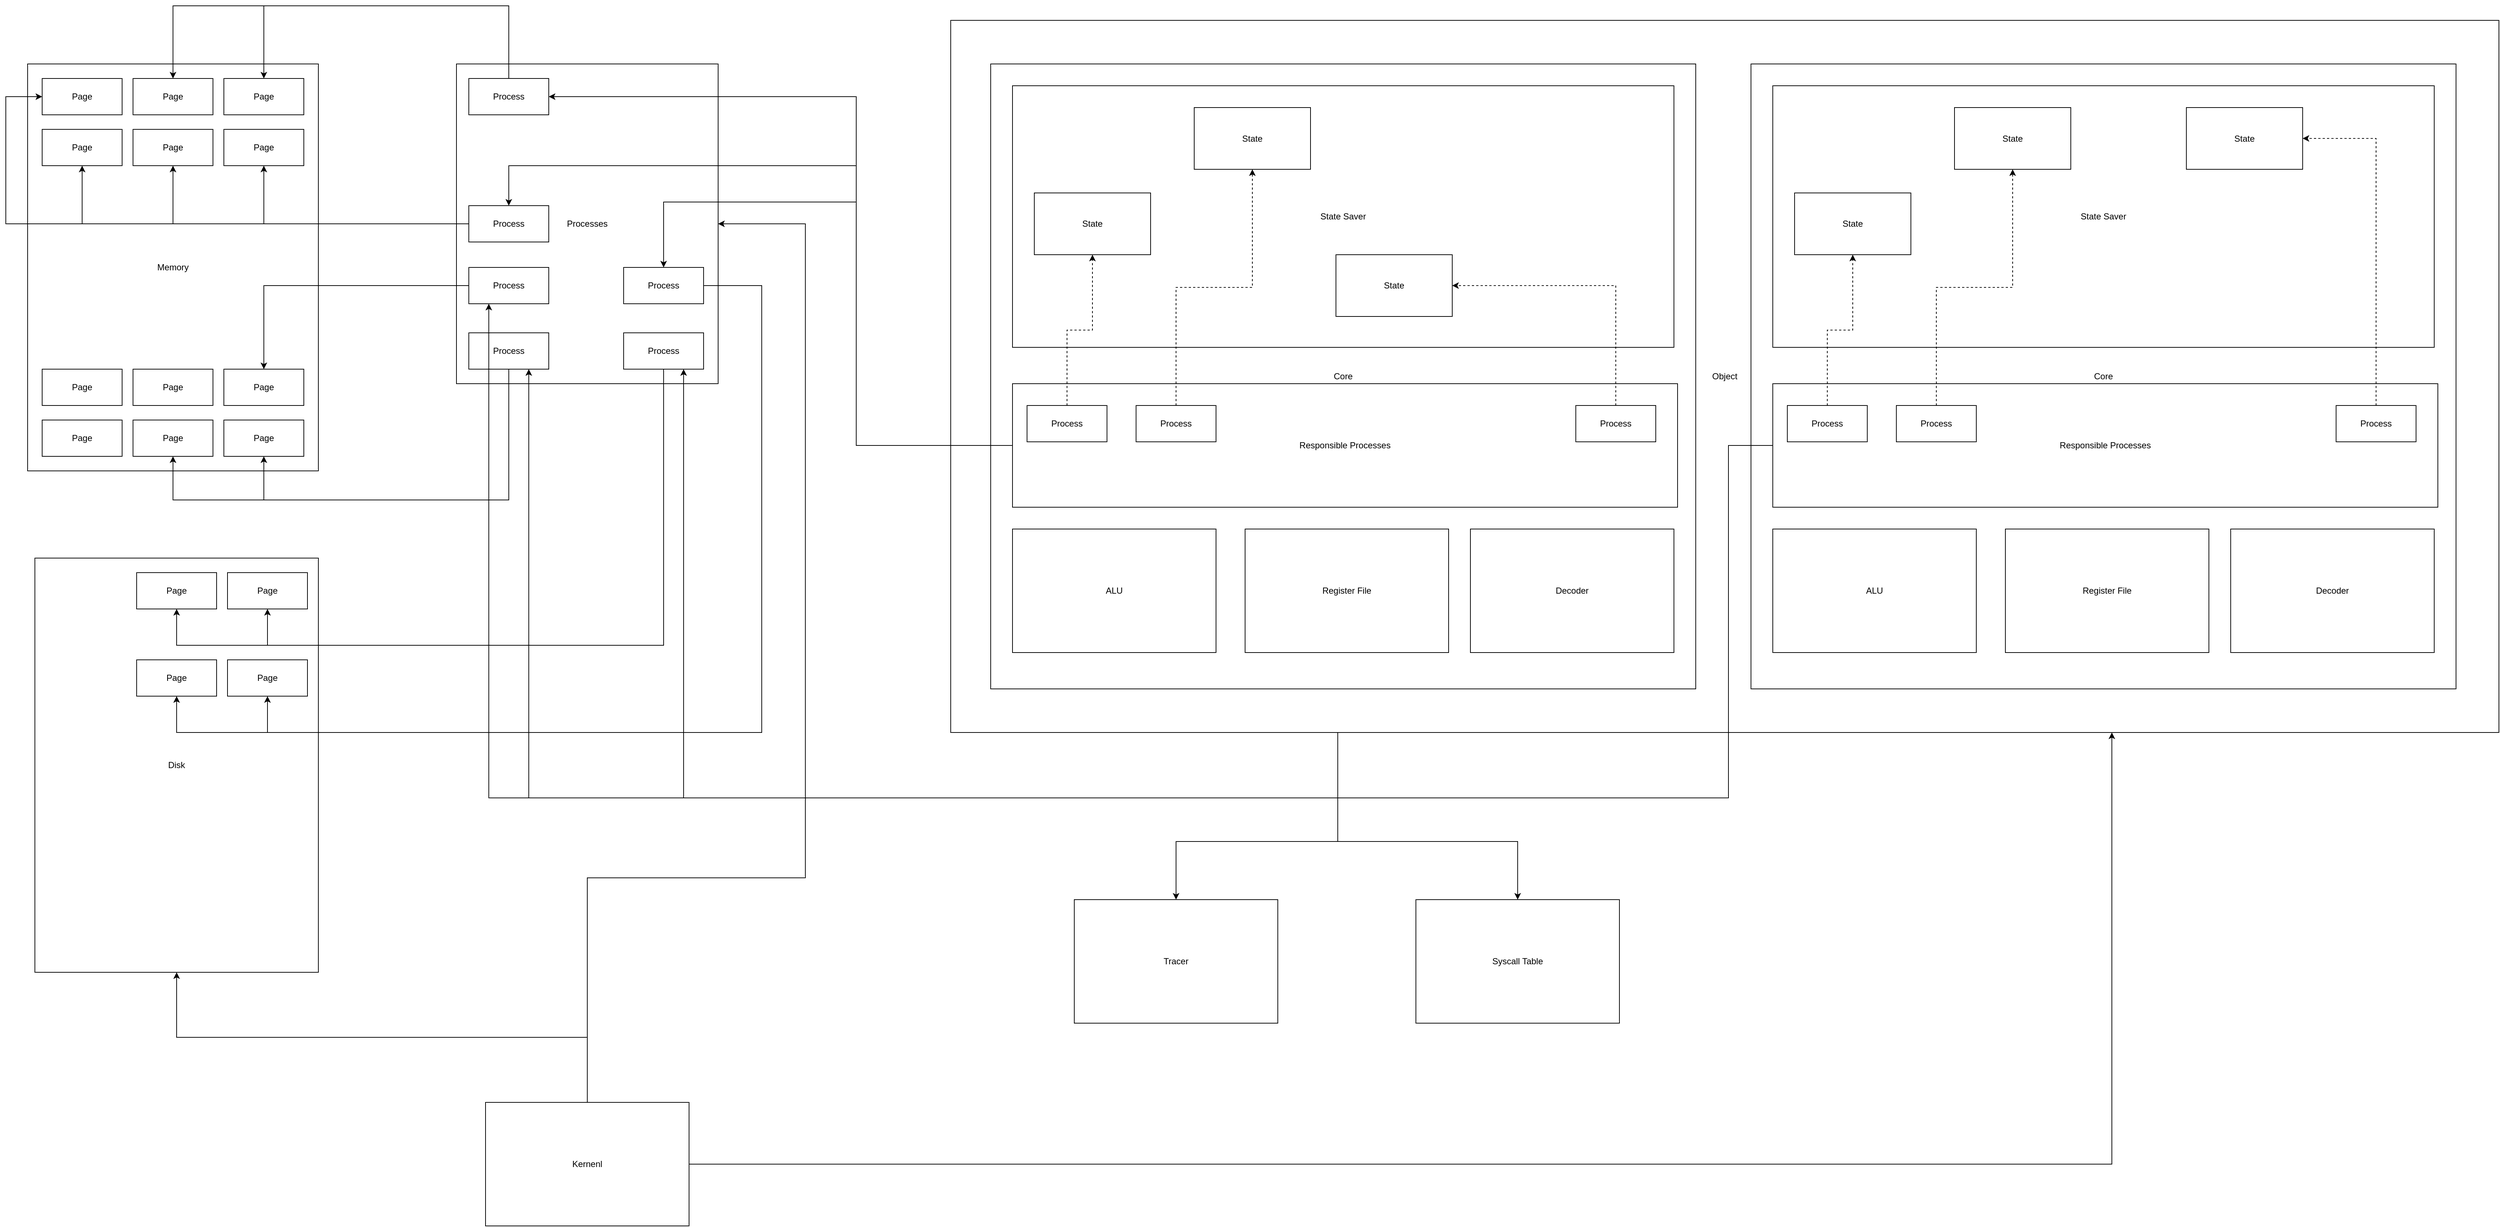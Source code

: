 <mxfile version="21.6.8" type="github">
  <diagram id="C5RBs43oDa-KdzZeNtuy" name="Page-1">
    <mxGraphModel dx="2240" dy="1032" grid="1" gridSize="10" guides="1" tooltips="1" connect="1" arrows="1" fold="1" page="1" pageScale="1" pageWidth="827" pageHeight="1169" math="0" shadow="0">
      <root>
        <mxCell id="WIyWlLk6GJQsqaUBKTNV-0" />
        <mxCell id="WIyWlLk6GJQsqaUBKTNV-1" parent="WIyWlLk6GJQsqaUBKTNV-0" />
        <mxCell id="CrDfnPdx5Mh3qnN1k7io-155" style="edgeStyle=orthogonalEdgeStyle;rounded=0;orthogonalLoop=1;jettySize=auto;html=1;exitX=0.25;exitY=1;exitDx=0;exitDy=0;entryX=0.5;entryY=0;entryDx=0;entryDy=0;" parent="WIyWlLk6GJQsqaUBKTNV-1" source="CrDfnPdx5Mh3qnN1k7io-146" target="CrDfnPdx5Mh3qnN1k7io-151" edge="1">
          <mxGeometry relative="1" as="geometry">
            <Array as="points">
              <mxPoint x="1913" y="1310" />
              <mxPoint x="1690" y="1310" />
            </Array>
          </mxGeometry>
        </mxCell>
        <mxCell id="CrDfnPdx5Mh3qnN1k7io-156" style="edgeStyle=orthogonalEdgeStyle;rounded=0;orthogonalLoop=1;jettySize=auto;html=1;exitX=0.25;exitY=1;exitDx=0;exitDy=0;entryX=0.5;entryY=0;entryDx=0;entryDy=0;" parent="WIyWlLk6GJQsqaUBKTNV-1" source="CrDfnPdx5Mh3qnN1k7io-146" target="CrDfnPdx5Mh3qnN1k7io-152" edge="1">
          <mxGeometry relative="1" as="geometry">
            <Array as="points">
              <mxPoint x="1913" y="1310" />
              <mxPoint x="2160" y="1310" />
            </Array>
          </mxGeometry>
        </mxCell>
        <mxCell id="CrDfnPdx5Mh3qnN1k7io-146" value="Object" style="html=1;whiteSpace=wrap;" parent="WIyWlLk6GJQsqaUBKTNV-1" vertex="1">
          <mxGeometry x="1380" y="180" width="2130" height="980" as="geometry" />
        </mxCell>
        <mxCell id="CrDfnPdx5Mh3qnN1k7io-6" value="Memory" style="html=1;whiteSpace=wrap;" parent="WIyWlLk6GJQsqaUBKTNV-1" vertex="1">
          <mxGeometry x="110" y="240" width="400" height="560" as="geometry" />
        </mxCell>
        <mxCell id="CrDfnPdx5Mh3qnN1k7io-5" value="Page" style="html=1;whiteSpace=wrap;" parent="WIyWlLk6GJQsqaUBKTNV-1" vertex="1">
          <mxGeometry x="130" y="260" width="110" height="50" as="geometry" />
        </mxCell>
        <mxCell id="CrDfnPdx5Mh3qnN1k7io-7" value="Page" style="html=1;whiteSpace=wrap;" parent="WIyWlLk6GJQsqaUBKTNV-1" vertex="1">
          <mxGeometry x="255" y="260" width="110" height="50" as="geometry" />
        </mxCell>
        <mxCell id="CrDfnPdx5Mh3qnN1k7io-8" value="Page" style="html=1;whiteSpace=wrap;" parent="WIyWlLk6GJQsqaUBKTNV-1" vertex="1">
          <mxGeometry x="130" y="330" width="110" height="50" as="geometry" />
        </mxCell>
        <mxCell id="CrDfnPdx5Mh3qnN1k7io-9" value="Page" style="html=1;whiteSpace=wrap;" parent="WIyWlLk6GJQsqaUBKTNV-1" vertex="1">
          <mxGeometry x="380" y="260" width="110" height="50" as="geometry" />
        </mxCell>
        <mxCell id="CrDfnPdx5Mh3qnN1k7io-10" value="Page" style="html=1;whiteSpace=wrap;" parent="WIyWlLk6GJQsqaUBKTNV-1" vertex="1">
          <mxGeometry x="255" y="330" width="110" height="50" as="geometry" />
        </mxCell>
        <mxCell id="CrDfnPdx5Mh3qnN1k7io-11" value="Page" style="html=1;whiteSpace=wrap;" parent="WIyWlLk6GJQsqaUBKTNV-1" vertex="1">
          <mxGeometry x="380" y="330" width="110" height="50" as="geometry" />
        </mxCell>
        <mxCell id="CrDfnPdx5Mh3qnN1k7io-12" value="Page" style="html=1;whiteSpace=wrap;" parent="WIyWlLk6GJQsqaUBKTNV-1" vertex="1">
          <mxGeometry x="130" y="660" width="110" height="50" as="geometry" />
        </mxCell>
        <mxCell id="CrDfnPdx5Mh3qnN1k7io-13" value="Page" style="html=1;whiteSpace=wrap;" parent="WIyWlLk6GJQsqaUBKTNV-1" vertex="1">
          <mxGeometry x="255" y="660" width="110" height="50" as="geometry" />
        </mxCell>
        <mxCell id="CrDfnPdx5Mh3qnN1k7io-14" value="Page" style="html=1;whiteSpace=wrap;" parent="WIyWlLk6GJQsqaUBKTNV-1" vertex="1">
          <mxGeometry x="130" y="730" width="110" height="50" as="geometry" />
        </mxCell>
        <mxCell id="CrDfnPdx5Mh3qnN1k7io-15" value="Page" style="html=1;whiteSpace=wrap;" parent="WIyWlLk6GJQsqaUBKTNV-1" vertex="1">
          <mxGeometry x="380" y="660" width="110" height="50" as="geometry" />
        </mxCell>
        <mxCell id="CrDfnPdx5Mh3qnN1k7io-16" value="Page" style="html=1;whiteSpace=wrap;" parent="WIyWlLk6GJQsqaUBKTNV-1" vertex="1">
          <mxGeometry x="255" y="730" width="110" height="50" as="geometry" />
        </mxCell>
        <mxCell id="CrDfnPdx5Mh3qnN1k7io-17" value="Page" style="html=1;whiteSpace=wrap;" parent="WIyWlLk6GJQsqaUBKTNV-1" vertex="1">
          <mxGeometry x="380" y="730" width="110" height="50" as="geometry" />
        </mxCell>
        <mxCell id="CrDfnPdx5Mh3qnN1k7io-19" value="Processes" style="html=1;whiteSpace=wrap;" parent="WIyWlLk6GJQsqaUBKTNV-1" vertex="1">
          <mxGeometry x="700" y="240" width="360" height="440" as="geometry" />
        </mxCell>
        <mxCell id="CrDfnPdx5Mh3qnN1k7io-21" style="edgeStyle=orthogonalEdgeStyle;rounded=0;orthogonalLoop=1;jettySize=auto;html=1;exitX=0.5;exitY=0;exitDx=0;exitDy=0;entryX=0.5;entryY=0;entryDx=0;entryDy=0;" parent="WIyWlLk6GJQsqaUBKTNV-1" source="CrDfnPdx5Mh3qnN1k7io-18" target="CrDfnPdx5Mh3qnN1k7io-9" edge="1">
          <mxGeometry relative="1" as="geometry">
            <Array as="points">
              <mxPoint x="772" y="160" />
              <mxPoint x="435" y="160" />
            </Array>
          </mxGeometry>
        </mxCell>
        <mxCell id="CrDfnPdx5Mh3qnN1k7io-22" style="edgeStyle=orthogonalEdgeStyle;rounded=0;orthogonalLoop=1;jettySize=auto;html=1;exitX=0.5;exitY=0;exitDx=0;exitDy=0;entryX=0.5;entryY=0;entryDx=0;entryDy=0;" parent="WIyWlLk6GJQsqaUBKTNV-1" source="CrDfnPdx5Mh3qnN1k7io-18" target="CrDfnPdx5Mh3qnN1k7io-7" edge="1">
          <mxGeometry relative="1" as="geometry">
            <Array as="points">
              <mxPoint x="772" y="160" />
              <mxPoint x="310" y="160" />
            </Array>
          </mxGeometry>
        </mxCell>
        <mxCell id="CrDfnPdx5Mh3qnN1k7io-18" value="Process" style="html=1;whiteSpace=wrap;" parent="WIyWlLk6GJQsqaUBKTNV-1" vertex="1">
          <mxGeometry x="717" y="260" width="110" height="50" as="geometry" />
        </mxCell>
        <mxCell id="CrDfnPdx5Mh3qnN1k7io-24" style="edgeStyle=orthogonalEdgeStyle;rounded=0;orthogonalLoop=1;jettySize=auto;html=1;exitX=0;exitY=0.5;exitDx=0;exitDy=0;entryX=0.5;entryY=1;entryDx=0;entryDy=0;" parent="WIyWlLk6GJQsqaUBKTNV-1" source="CrDfnPdx5Mh3qnN1k7io-23" target="CrDfnPdx5Mh3qnN1k7io-11" edge="1">
          <mxGeometry relative="1" as="geometry" />
        </mxCell>
        <mxCell id="CrDfnPdx5Mh3qnN1k7io-25" style="edgeStyle=orthogonalEdgeStyle;rounded=0;orthogonalLoop=1;jettySize=auto;html=1;exitX=0;exitY=0.5;exitDx=0;exitDy=0;entryX=0.5;entryY=1;entryDx=0;entryDy=0;" parent="WIyWlLk6GJQsqaUBKTNV-1" source="CrDfnPdx5Mh3qnN1k7io-23" target="CrDfnPdx5Mh3qnN1k7io-10" edge="1">
          <mxGeometry relative="1" as="geometry" />
        </mxCell>
        <mxCell id="CrDfnPdx5Mh3qnN1k7io-26" style="edgeStyle=orthogonalEdgeStyle;rounded=0;orthogonalLoop=1;jettySize=auto;html=1;exitX=0;exitY=0.5;exitDx=0;exitDy=0;entryX=0.5;entryY=1;entryDx=0;entryDy=0;" parent="WIyWlLk6GJQsqaUBKTNV-1" source="CrDfnPdx5Mh3qnN1k7io-23" target="CrDfnPdx5Mh3qnN1k7io-8" edge="1">
          <mxGeometry relative="1" as="geometry" />
        </mxCell>
        <mxCell id="CrDfnPdx5Mh3qnN1k7io-27" style="edgeStyle=orthogonalEdgeStyle;rounded=0;orthogonalLoop=1;jettySize=auto;html=1;exitX=0;exitY=0.5;exitDx=0;exitDy=0;entryX=0;entryY=0.5;entryDx=0;entryDy=0;" parent="WIyWlLk6GJQsqaUBKTNV-1" source="CrDfnPdx5Mh3qnN1k7io-23" target="CrDfnPdx5Mh3qnN1k7io-5" edge="1">
          <mxGeometry relative="1" as="geometry">
            <Array as="points">
              <mxPoint x="80" y="460" />
              <mxPoint x="80" y="285" />
            </Array>
          </mxGeometry>
        </mxCell>
        <mxCell id="CrDfnPdx5Mh3qnN1k7io-23" value="Process" style="html=1;whiteSpace=wrap;" parent="WIyWlLk6GJQsqaUBKTNV-1" vertex="1">
          <mxGeometry x="717" y="435" width="110" height="50" as="geometry" />
        </mxCell>
        <mxCell id="CrDfnPdx5Mh3qnN1k7io-30" style="edgeStyle=orthogonalEdgeStyle;rounded=0;orthogonalLoop=1;jettySize=auto;html=1;exitX=0.5;exitY=1;exitDx=0;exitDy=0;entryX=0.5;entryY=1;entryDx=0;entryDy=0;" parent="WIyWlLk6GJQsqaUBKTNV-1" source="CrDfnPdx5Mh3qnN1k7io-28" target="CrDfnPdx5Mh3qnN1k7io-17" edge="1">
          <mxGeometry relative="1" as="geometry">
            <Array as="points">
              <mxPoint x="772" y="840" />
              <mxPoint x="435" y="840" />
            </Array>
          </mxGeometry>
        </mxCell>
        <mxCell id="CrDfnPdx5Mh3qnN1k7io-31" style="edgeStyle=orthogonalEdgeStyle;rounded=0;orthogonalLoop=1;jettySize=auto;html=1;exitX=0.5;exitY=1;exitDx=0;exitDy=0;entryX=0.5;entryY=1;entryDx=0;entryDy=0;" parent="WIyWlLk6GJQsqaUBKTNV-1" source="CrDfnPdx5Mh3qnN1k7io-28" target="CrDfnPdx5Mh3qnN1k7io-16" edge="1">
          <mxGeometry relative="1" as="geometry">
            <Array as="points">
              <mxPoint x="772" y="840" />
              <mxPoint x="310" y="840" />
            </Array>
          </mxGeometry>
        </mxCell>
        <mxCell id="CrDfnPdx5Mh3qnN1k7io-28" value="Process" style="html=1;whiteSpace=wrap;" parent="WIyWlLk6GJQsqaUBKTNV-1" vertex="1">
          <mxGeometry x="717" y="610" width="110" height="50" as="geometry" />
        </mxCell>
        <mxCell id="CrDfnPdx5Mh3qnN1k7io-33" style="edgeStyle=orthogonalEdgeStyle;rounded=0;orthogonalLoop=1;jettySize=auto;html=1;exitX=0;exitY=0.5;exitDx=0;exitDy=0;entryX=0.5;entryY=0;entryDx=0;entryDy=0;" parent="WIyWlLk6GJQsqaUBKTNV-1" source="CrDfnPdx5Mh3qnN1k7io-32" target="CrDfnPdx5Mh3qnN1k7io-15" edge="1">
          <mxGeometry relative="1" as="geometry" />
        </mxCell>
        <mxCell id="CrDfnPdx5Mh3qnN1k7io-32" value="Process" style="html=1;whiteSpace=wrap;" parent="WIyWlLk6GJQsqaUBKTNV-1" vertex="1">
          <mxGeometry x="717" y="520" width="110" height="50" as="geometry" />
        </mxCell>
        <mxCell id="CrDfnPdx5Mh3qnN1k7io-34" value="Disk" style="html=1;whiteSpace=wrap;" parent="WIyWlLk6GJQsqaUBKTNV-1" vertex="1">
          <mxGeometry x="120" y="920" width="390" height="570" as="geometry" />
        </mxCell>
        <mxCell id="CrDfnPdx5Mh3qnN1k7io-35" value="Page" style="html=1;whiteSpace=wrap;" parent="WIyWlLk6GJQsqaUBKTNV-1" vertex="1">
          <mxGeometry x="385" y="1060" width="110" height="50" as="geometry" />
        </mxCell>
        <mxCell id="CrDfnPdx5Mh3qnN1k7io-36" value="Page" style="html=1;whiteSpace=wrap;" parent="WIyWlLk6GJQsqaUBKTNV-1" vertex="1">
          <mxGeometry x="260" y="940" width="110" height="50" as="geometry" />
        </mxCell>
        <mxCell id="CrDfnPdx5Mh3qnN1k7io-37" value="Page" style="html=1;whiteSpace=wrap;" parent="WIyWlLk6GJQsqaUBKTNV-1" vertex="1">
          <mxGeometry x="260" y="1060" width="110" height="50" as="geometry" />
        </mxCell>
        <mxCell id="CrDfnPdx5Mh3qnN1k7io-38" value="Page" style="html=1;whiteSpace=wrap;" parent="WIyWlLk6GJQsqaUBKTNV-1" vertex="1">
          <mxGeometry x="385" y="940" width="110" height="50" as="geometry" />
        </mxCell>
        <mxCell id="CrDfnPdx5Mh3qnN1k7io-50" style="edgeStyle=orthogonalEdgeStyle;rounded=0;orthogonalLoop=1;jettySize=auto;html=1;exitX=0.5;exitY=1;exitDx=0;exitDy=0;entryX=0.5;entryY=1;entryDx=0;entryDy=0;" parent="WIyWlLk6GJQsqaUBKTNV-1" source="CrDfnPdx5Mh3qnN1k7io-47" target="CrDfnPdx5Mh3qnN1k7io-38" edge="1">
          <mxGeometry relative="1" as="geometry">
            <Array as="points">
              <mxPoint x="985" y="1040" />
              <mxPoint x="440" y="1040" />
            </Array>
          </mxGeometry>
        </mxCell>
        <mxCell id="CrDfnPdx5Mh3qnN1k7io-51" style="edgeStyle=orthogonalEdgeStyle;rounded=0;orthogonalLoop=1;jettySize=auto;html=1;exitX=0.5;exitY=1;exitDx=0;exitDy=0;entryX=0.5;entryY=1;entryDx=0;entryDy=0;" parent="WIyWlLk6GJQsqaUBKTNV-1" source="CrDfnPdx5Mh3qnN1k7io-47" target="CrDfnPdx5Mh3qnN1k7io-36" edge="1">
          <mxGeometry relative="1" as="geometry">
            <Array as="points">
              <mxPoint x="985" y="1040" />
              <mxPoint x="315" y="1040" />
            </Array>
          </mxGeometry>
        </mxCell>
        <mxCell id="CrDfnPdx5Mh3qnN1k7io-47" value="Process" style="html=1;whiteSpace=wrap;" parent="WIyWlLk6GJQsqaUBKTNV-1" vertex="1">
          <mxGeometry x="930" y="610" width="110" height="50" as="geometry" />
        </mxCell>
        <mxCell id="CrDfnPdx5Mh3qnN1k7io-52" style="edgeStyle=orthogonalEdgeStyle;rounded=0;orthogonalLoop=1;jettySize=auto;html=1;exitX=1;exitY=0.5;exitDx=0;exitDy=0;entryX=0.5;entryY=1;entryDx=0;entryDy=0;" parent="WIyWlLk6GJQsqaUBKTNV-1" source="CrDfnPdx5Mh3qnN1k7io-48" target="CrDfnPdx5Mh3qnN1k7io-35" edge="1">
          <mxGeometry relative="1" as="geometry">
            <Array as="points">
              <mxPoint x="1120" y="545" />
              <mxPoint x="1120" y="1160" />
              <mxPoint x="440" y="1160" />
            </Array>
          </mxGeometry>
        </mxCell>
        <mxCell id="CrDfnPdx5Mh3qnN1k7io-53" style="edgeStyle=orthogonalEdgeStyle;rounded=0;orthogonalLoop=1;jettySize=auto;html=1;exitX=1;exitY=0.5;exitDx=0;exitDy=0;entryX=0.5;entryY=1;entryDx=0;entryDy=0;" parent="WIyWlLk6GJQsqaUBKTNV-1" source="CrDfnPdx5Mh3qnN1k7io-48" target="CrDfnPdx5Mh3qnN1k7io-37" edge="1">
          <mxGeometry relative="1" as="geometry">
            <Array as="points">
              <mxPoint x="1120" y="545" />
              <mxPoint x="1120" y="1160" />
              <mxPoint x="315" y="1160" />
            </Array>
          </mxGeometry>
        </mxCell>
        <mxCell id="CrDfnPdx5Mh3qnN1k7io-48" value="Process" style="html=1;whiteSpace=wrap;" parent="WIyWlLk6GJQsqaUBKTNV-1" vertex="1">
          <mxGeometry x="930" y="520" width="110" height="50" as="geometry" />
        </mxCell>
        <mxCell id="CrDfnPdx5Mh3qnN1k7io-54" value="Core" style="html=1;whiteSpace=wrap;" parent="WIyWlLk6GJQsqaUBKTNV-1" vertex="1">
          <mxGeometry x="1435" y="240" width="970" height="860" as="geometry" />
        </mxCell>
        <mxCell id="CrDfnPdx5Mh3qnN1k7io-55" value="State Saver" style="html=1;whiteSpace=wrap;" parent="WIyWlLk6GJQsqaUBKTNV-1" vertex="1">
          <mxGeometry x="1465" y="270" width="910" height="360" as="geometry" />
        </mxCell>
        <mxCell id="CrDfnPdx5Mh3qnN1k7io-65" value="State" style="html=1;whiteSpace=wrap;" parent="WIyWlLk6GJQsqaUBKTNV-1" vertex="1">
          <mxGeometry x="1495" y="417.5" width="160" height="85" as="geometry" />
        </mxCell>
        <mxCell id="CrDfnPdx5Mh3qnN1k7io-66" value="State" style="html=1;whiteSpace=wrap;" parent="WIyWlLk6GJQsqaUBKTNV-1" vertex="1">
          <mxGeometry x="1910" y="502.5" width="160" height="85" as="geometry" />
        </mxCell>
        <mxCell id="CrDfnPdx5Mh3qnN1k7io-67" value="State" style="html=1;whiteSpace=wrap;" parent="WIyWlLk6GJQsqaUBKTNV-1" vertex="1">
          <mxGeometry x="1715" y="300" width="160" height="85" as="geometry" />
        </mxCell>
        <mxCell id="CrDfnPdx5Mh3qnN1k7io-70" value="Register File" style="html=1;whiteSpace=wrap;" parent="WIyWlLk6GJQsqaUBKTNV-1" vertex="1">
          <mxGeometry x="1785" y="880" width="280" height="170" as="geometry" />
        </mxCell>
        <mxCell id="CrDfnPdx5Mh3qnN1k7io-71" value="ALU" style="html=1;whiteSpace=wrap;" parent="WIyWlLk6GJQsqaUBKTNV-1" vertex="1">
          <mxGeometry x="1465" y="880" width="280" height="170" as="geometry" />
        </mxCell>
        <mxCell id="CrDfnPdx5Mh3qnN1k7io-72" value="Decoder" style="html=1;whiteSpace=wrap;" parent="WIyWlLk6GJQsqaUBKTNV-1" vertex="1">
          <mxGeometry x="2095" y="880" width="280" height="170" as="geometry" />
        </mxCell>
        <mxCell id="CrDfnPdx5Mh3qnN1k7io-79" style="edgeStyle=orthogonalEdgeStyle;rounded=0;orthogonalLoop=1;jettySize=auto;html=1;exitX=0.5;exitY=0;exitDx=0;exitDy=0;entryX=0.5;entryY=1;entryDx=0;entryDy=0;" parent="WIyWlLk6GJQsqaUBKTNV-1" source="CrDfnPdx5Mh3qnN1k7io-77" target="CrDfnPdx5Mh3qnN1k7io-34" edge="1">
          <mxGeometry relative="1" as="geometry" />
        </mxCell>
        <mxCell id="CrDfnPdx5Mh3qnN1k7io-82" style="edgeStyle=orthogonalEdgeStyle;rounded=0;orthogonalLoop=1;jettySize=auto;html=1;exitX=0.5;exitY=0;exitDx=0;exitDy=0;entryX=1;entryY=0.5;entryDx=0;entryDy=0;" parent="WIyWlLk6GJQsqaUBKTNV-1" source="CrDfnPdx5Mh3qnN1k7io-77" target="CrDfnPdx5Mh3qnN1k7io-19" edge="1">
          <mxGeometry relative="1" as="geometry">
            <Array as="points">
              <mxPoint x="880" y="1360" />
              <mxPoint x="1180" y="1360" />
              <mxPoint x="1180" y="460" />
            </Array>
          </mxGeometry>
        </mxCell>
        <mxCell id="CrDfnPdx5Mh3qnN1k7io-150" style="edgeStyle=orthogonalEdgeStyle;rounded=0;orthogonalLoop=1;jettySize=auto;html=1;exitX=1;exitY=0.5;exitDx=0;exitDy=0;entryX=0.75;entryY=1;entryDx=0;entryDy=0;" parent="WIyWlLk6GJQsqaUBKTNV-1" source="CrDfnPdx5Mh3qnN1k7io-77" target="CrDfnPdx5Mh3qnN1k7io-146" edge="1">
          <mxGeometry relative="1" as="geometry" />
        </mxCell>
        <mxCell id="CrDfnPdx5Mh3qnN1k7io-77" value="Kernenl" style="html=1;whiteSpace=wrap;" parent="WIyWlLk6GJQsqaUBKTNV-1" vertex="1">
          <mxGeometry x="740" y="1669" width="280" height="170" as="geometry" />
        </mxCell>
        <mxCell id="CrDfnPdx5Mh3qnN1k7io-85" style="edgeStyle=orthogonalEdgeStyle;rounded=0;orthogonalLoop=1;jettySize=auto;html=1;exitX=0;exitY=0.5;exitDx=0;exitDy=0;entryX=1;entryY=0.5;entryDx=0;entryDy=0;" parent="WIyWlLk6GJQsqaUBKTNV-1" source="CrDfnPdx5Mh3qnN1k7io-84" target="CrDfnPdx5Mh3qnN1k7io-18" edge="1">
          <mxGeometry relative="1" as="geometry">
            <Array as="points">
              <mxPoint x="1250" y="765" />
              <mxPoint x="1250" y="285" />
            </Array>
          </mxGeometry>
        </mxCell>
        <mxCell id="CrDfnPdx5Mh3qnN1k7io-87" style="edgeStyle=orthogonalEdgeStyle;rounded=0;orthogonalLoop=1;jettySize=auto;html=1;exitX=0;exitY=0.5;exitDx=0;exitDy=0;entryX=0.5;entryY=0;entryDx=0;entryDy=0;" parent="WIyWlLk6GJQsqaUBKTNV-1" source="CrDfnPdx5Mh3qnN1k7io-84" target="CrDfnPdx5Mh3qnN1k7io-23" edge="1">
          <mxGeometry relative="1" as="geometry">
            <Array as="points">
              <mxPoint x="1250" y="765" />
              <mxPoint x="1250" y="380" />
              <mxPoint x="772" y="380" />
            </Array>
          </mxGeometry>
        </mxCell>
        <mxCell id="CrDfnPdx5Mh3qnN1k7io-88" style="edgeStyle=orthogonalEdgeStyle;rounded=0;orthogonalLoop=1;jettySize=auto;html=1;exitX=0;exitY=0.5;exitDx=0;exitDy=0;entryX=0.5;entryY=0;entryDx=0;entryDy=0;" parent="WIyWlLk6GJQsqaUBKTNV-1" source="CrDfnPdx5Mh3qnN1k7io-84" target="CrDfnPdx5Mh3qnN1k7io-48" edge="1">
          <mxGeometry relative="1" as="geometry">
            <Array as="points">
              <mxPoint x="1250" y="765" />
              <mxPoint x="1250" y="430" />
              <mxPoint x="985" y="430" />
            </Array>
          </mxGeometry>
        </mxCell>
        <mxCell id="CrDfnPdx5Mh3qnN1k7io-84" value="Responsible Processes" style="html=1;whiteSpace=wrap;" parent="WIyWlLk6GJQsqaUBKTNV-1" vertex="1">
          <mxGeometry x="1465" y="680" width="915" height="170" as="geometry" />
        </mxCell>
        <mxCell id="CrDfnPdx5Mh3qnN1k7io-92" style="edgeStyle=orthogonalEdgeStyle;rounded=0;orthogonalLoop=1;jettySize=auto;html=1;exitX=0.5;exitY=0;exitDx=0;exitDy=0;entryX=0.5;entryY=1;entryDx=0;entryDy=0;dashed=1;" parent="WIyWlLk6GJQsqaUBKTNV-1" source="CrDfnPdx5Mh3qnN1k7io-89" target="CrDfnPdx5Mh3qnN1k7io-65" edge="1">
          <mxGeometry relative="1" as="geometry" />
        </mxCell>
        <mxCell id="CrDfnPdx5Mh3qnN1k7io-89" value="Process" style="html=1;whiteSpace=wrap;" parent="WIyWlLk6GJQsqaUBKTNV-1" vertex="1">
          <mxGeometry x="1485" y="710" width="110" height="50" as="geometry" />
        </mxCell>
        <mxCell id="CrDfnPdx5Mh3qnN1k7io-93" style="edgeStyle=orthogonalEdgeStyle;rounded=0;orthogonalLoop=1;jettySize=auto;html=1;exitX=0.5;exitY=0;exitDx=0;exitDy=0;entryX=0.5;entryY=1;entryDx=0;entryDy=0;dashed=1;" parent="WIyWlLk6GJQsqaUBKTNV-1" source="CrDfnPdx5Mh3qnN1k7io-90" target="CrDfnPdx5Mh3qnN1k7io-67" edge="1">
          <mxGeometry relative="1" as="geometry" />
        </mxCell>
        <mxCell id="CrDfnPdx5Mh3qnN1k7io-90" value="Process" style="html=1;whiteSpace=wrap;" parent="WIyWlLk6GJQsqaUBKTNV-1" vertex="1">
          <mxGeometry x="1635" y="710" width="110" height="50" as="geometry" />
        </mxCell>
        <mxCell id="CrDfnPdx5Mh3qnN1k7io-96" style="edgeStyle=orthogonalEdgeStyle;rounded=0;orthogonalLoop=1;jettySize=auto;html=1;exitX=0.5;exitY=0;exitDx=0;exitDy=0;entryX=1;entryY=0.5;entryDx=0;entryDy=0;dashed=1;" parent="WIyWlLk6GJQsqaUBKTNV-1" source="CrDfnPdx5Mh3qnN1k7io-91" target="CrDfnPdx5Mh3qnN1k7io-66" edge="1">
          <mxGeometry relative="1" as="geometry" />
        </mxCell>
        <mxCell id="CrDfnPdx5Mh3qnN1k7io-91" value="Process" style="html=1;whiteSpace=wrap;" parent="WIyWlLk6GJQsqaUBKTNV-1" vertex="1">
          <mxGeometry x="2240" y="710" width="110" height="50" as="geometry" />
        </mxCell>
        <mxCell id="CrDfnPdx5Mh3qnN1k7io-116" value="Core" style="html=1;whiteSpace=wrap;" parent="WIyWlLk6GJQsqaUBKTNV-1" vertex="1">
          <mxGeometry x="2481" y="240" width="970" height="860" as="geometry" />
        </mxCell>
        <mxCell id="CrDfnPdx5Mh3qnN1k7io-117" value="State Saver" style="html=1;whiteSpace=wrap;" parent="WIyWlLk6GJQsqaUBKTNV-1" vertex="1">
          <mxGeometry x="2511" y="270" width="910" height="360" as="geometry" />
        </mxCell>
        <mxCell id="CrDfnPdx5Mh3qnN1k7io-118" value="State" style="html=1;whiteSpace=wrap;" parent="WIyWlLk6GJQsqaUBKTNV-1" vertex="1">
          <mxGeometry x="2541" y="417.5" width="160" height="85" as="geometry" />
        </mxCell>
        <mxCell id="CrDfnPdx5Mh3qnN1k7io-119" value="State" style="html=1;whiteSpace=wrap;" parent="WIyWlLk6GJQsqaUBKTNV-1" vertex="1">
          <mxGeometry x="3080" y="300" width="160" height="85" as="geometry" />
        </mxCell>
        <mxCell id="CrDfnPdx5Mh3qnN1k7io-120" value="State" style="html=1;whiteSpace=wrap;" parent="WIyWlLk6GJQsqaUBKTNV-1" vertex="1">
          <mxGeometry x="2761" y="300" width="160" height="85" as="geometry" />
        </mxCell>
        <mxCell id="CrDfnPdx5Mh3qnN1k7io-121" value="Register File" style="html=1;whiteSpace=wrap;" parent="WIyWlLk6GJQsqaUBKTNV-1" vertex="1">
          <mxGeometry x="2831" y="880" width="280" height="170" as="geometry" />
        </mxCell>
        <mxCell id="CrDfnPdx5Mh3qnN1k7io-122" value="ALU" style="html=1;whiteSpace=wrap;" parent="WIyWlLk6GJQsqaUBKTNV-1" vertex="1">
          <mxGeometry x="2511" y="880" width="280" height="170" as="geometry" />
        </mxCell>
        <mxCell id="CrDfnPdx5Mh3qnN1k7io-123" value="Decoder" style="html=1;whiteSpace=wrap;" parent="WIyWlLk6GJQsqaUBKTNV-1" vertex="1">
          <mxGeometry x="3141" y="880" width="280" height="170" as="geometry" />
        </mxCell>
        <mxCell id="CrDfnPdx5Mh3qnN1k7io-147" style="edgeStyle=orthogonalEdgeStyle;rounded=0;orthogonalLoop=1;jettySize=auto;html=1;exitX=0;exitY=0.5;exitDx=0;exitDy=0;entryX=0.75;entryY=1;entryDx=0;entryDy=0;" parent="WIyWlLk6GJQsqaUBKTNV-1" source="CrDfnPdx5Mh3qnN1k7io-124" target="CrDfnPdx5Mh3qnN1k7io-47" edge="1">
          <mxGeometry relative="1" as="geometry">
            <Array as="points">
              <mxPoint x="2450" y="765" />
              <mxPoint x="2450" y="1250" />
              <mxPoint x="1013" y="1250" />
            </Array>
          </mxGeometry>
        </mxCell>
        <mxCell id="CrDfnPdx5Mh3qnN1k7io-148" style="edgeStyle=orthogonalEdgeStyle;rounded=0;orthogonalLoop=1;jettySize=auto;html=1;exitX=0;exitY=0.5;exitDx=0;exitDy=0;entryX=0.75;entryY=1;entryDx=0;entryDy=0;" parent="WIyWlLk6GJQsqaUBKTNV-1" source="CrDfnPdx5Mh3qnN1k7io-124" target="CrDfnPdx5Mh3qnN1k7io-28" edge="1">
          <mxGeometry relative="1" as="geometry">
            <Array as="points">
              <mxPoint x="2450" y="765" />
              <mxPoint x="2450" y="1250" />
              <mxPoint x="800" y="1250" />
            </Array>
          </mxGeometry>
        </mxCell>
        <mxCell id="CrDfnPdx5Mh3qnN1k7io-149" style="edgeStyle=orthogonalEdgeStyle;rounded=0;orthogonalLoop=1;jettySize=auto;html=1;exitX=0;exitY=0.5;exitDx=0;exitDy=0;entryX=0.25;entryY=1;entryDx=0;entryDy=0;" parent="WIyWlLk6GJQsqaUBKTNV-1" source="CrDfnPdx5Mh3qnN1k7io-124" target="CrDfnPdx5Mh3qnN1k7io-32" edge="1">
          <mxGeometry relative="1" as="geometry">
            <Array as="points">
              <mxPoint x="2450" y="765" />
              <mxPoint x="2450" y="1250" />
              <mxPoint x="745" y="1250" />
            </Array>
          </mxGeometry>
        </mxCell>
        <mxCell id="CrDfnPdx5Mh3qnN1k7io-124" value="Responsible Processes" style="html=1;whiteSpace=wrap;" parent="WIyWlLk6GJQsqaUBKTNV-1" vertex="1">
          <mxGeometry x="2511" y="680" width="915" height="170" as="geometry" />
        </mxCell>
        <mxCell id="CrDfnPdx5Mh3qnN1k7io-125" style="edgeStyle=orthogonalEdgeStyle;rounded=0;orthogonalLoop=1;jettySize=auto;html=1;exitX=0.5;exitY=0;exitDx=0;exitDy=0;entryX=0.5;entryY=1;entryDx=0;entryDy=0;dashed=1;" parent="WIyWlLk6GJQsqaUBKTNV-1" source="CrDfnPdx5Mh3qnN1k7io-126" target="CrDfnPdx5Mh3qnN1k7io-118" edge="1">
          <mxGeometry relative="1" as="geometry" />
        </mxCell>
        <mxCell id="CrDfnPdx5Mh3qnN1k7io-126" value="Process" style="html=1;whiteSpace=wrap;" parent="WIyWlLk6GJQsqaUBKTNV-1" vertex="1">
          <mxGeometry x="2531" y="710" width="110" height="50" as="geometry" />
        </mxCell>
        <mxCell id="CrDfnPdx5Mh3qnN1k7io-127" style="edgeStyle=orthogonalEdgeStyle;rounded=0;orthogonalLoop=1;jettySize=auto;html=1;exitX=0.5;exitY=0;exitDx=0;exitDy=0;entryX=0.5;entryY=1;entryDx=0;entryDy=0;dashed=1;" parent="WIyWlLk6GJQsqaUBKTNV-1" source="CrDfnPdx5Mh3qnN1k7io-128" target="CrDfnPdx5Mh3qnN1k7io-120" edge="1">
          <mxGeometry relative="1" as="geometry" />
        </mxCell>
        <mxCell id="CrDfnPdx5Mh3qnN1k7io-128" value="Process" style="html=1;whiteSpace=wrap;" parent="WIyWlLk6GJQsqaUBKTNV-1" vertex="1">
          <mxGeometry x="2681" y="710" width="110" height="50" as="geometry" />
        </mxCell>
        <mxCell id="CrDfnPdx5Mh3qnN1k7io-129" style="edgeStyle=orthogonalEdgeStyle;rounded=0;orthogonalLoop=1;jettySize=auto;html=1;exitX=0.5;exitY=0;exitDx=0;exitDy=0;entryX=1;entryY=0.5;entryDx=0;entryDy=0;dashed=1;" parent="WIyWlLk6GJQsqaUBKTNV-1" source="CrDfnPdx5Mh3qnN1k7io-130" target="CrDfnPdx5Mh3qnN1k7io-119" edge="1">
          <mxGeometry relative="1" as="geometry" />
        </mxCell>
        <mxCell id="CrDfnPdx5Mh3qnN1k7io-130" value="Process" style="html=1;whiteSpace=wrap;" parent="WIyWlLk6GJQsqaUBKTNV-1" vertex="1">
          <mxGeometry x="3286" y="710" width="110" height="50" as="geometry" />
        </mxCell>
        <mxCell id="CrDfnPdx5Mh3qnN1k7io-151" value="Tracer" style="html=1;whiteSpace=wrap;" parent="WIyWlLk6GJQsqaUBKTNV-1" vertex="1">
          <mxGeometry x="1550" y="1390" width="280" height="170" as="geometry" />
        </mxCell>
        <mxCell id="CrDfnPdx5Mh3qnN1k7io-152" value="Syscall Table" style="html=1;whiteSpace=wrap;" parent="WIyWlLk6GJQsqaUBKTNV-1" vertex="1">
          <mxGeometry x="2020" y="1390" width="280" height="170" as="geometry" />
        </mxCell>
      </root>
    </mxGraphModel>
  </diagram>
</mxfile>
